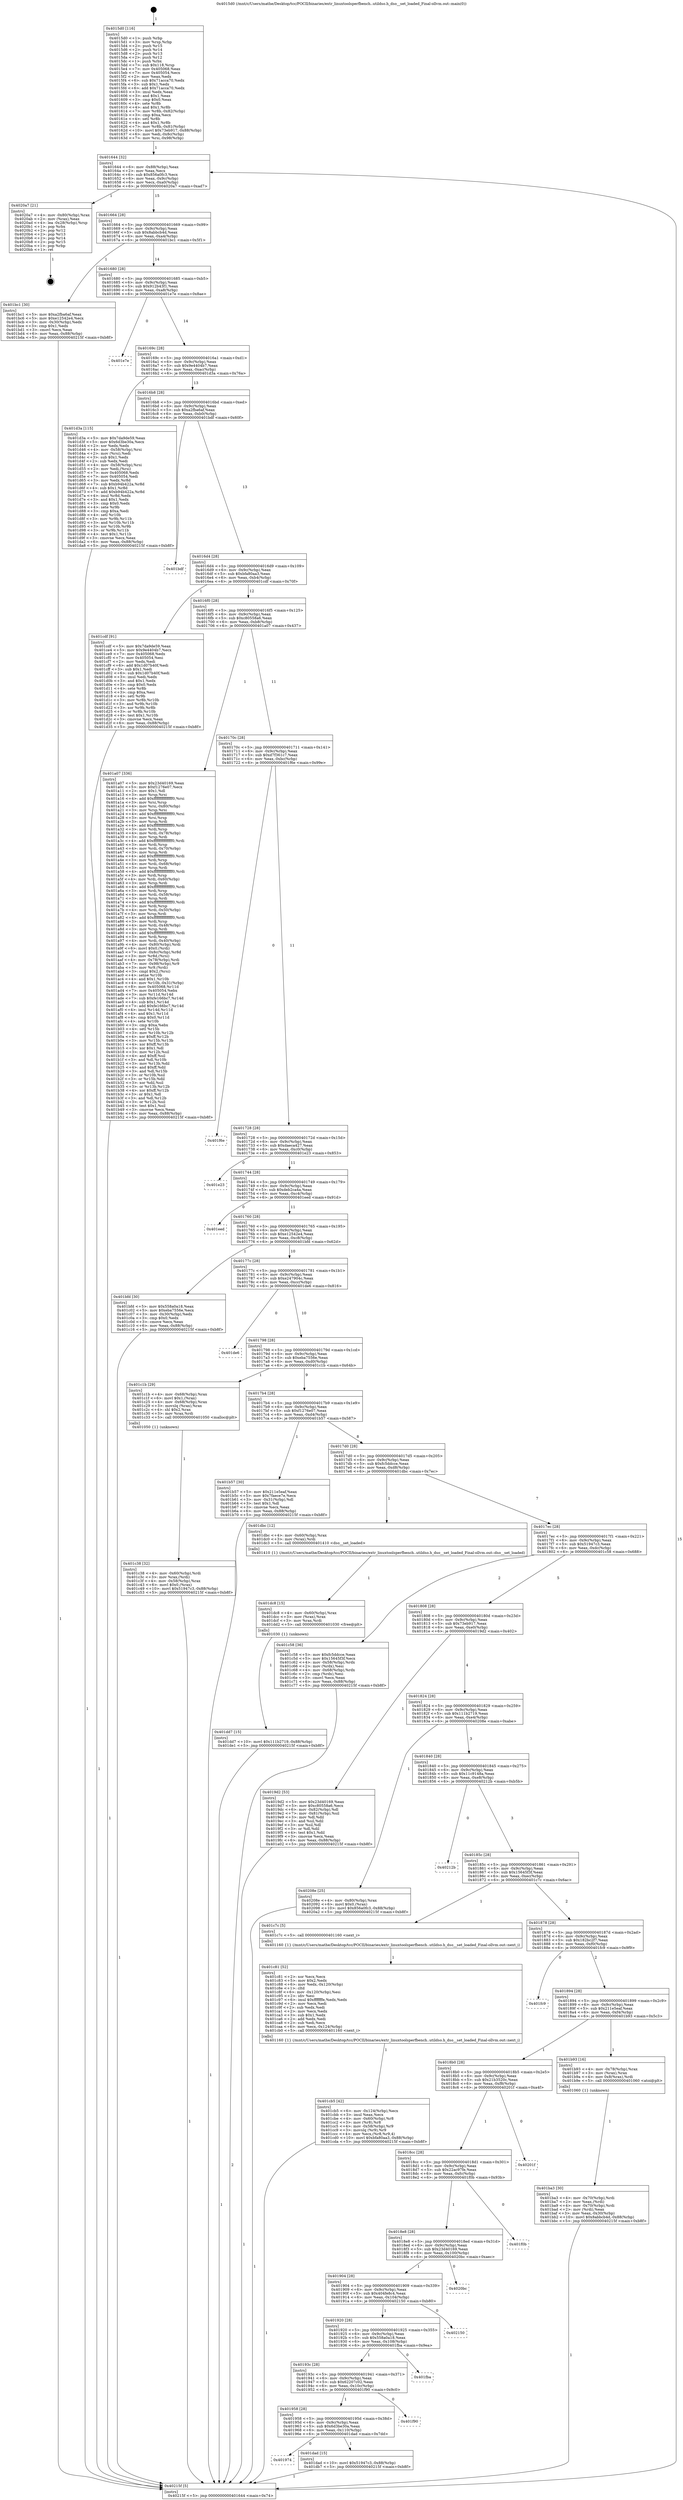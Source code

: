 digraph "0x4015d0" {
  label = "0x4015d0 (/mnt/c/Users/mathe/Desktop/tcc/POCII/binaries/extr_linuxtoolsperfbench..utildso.h_dso__set_loaded_Final-ollvm.out::main(0))"
  labelloc = "t"
  node[shape=record]

  Entry [label="",width=0.3,height=0.3,shape=circle,fillcolor=black,style=filled]
  "0x401644" [label="{
     0x401644 [32]\l
     | [instrs]\l
     &nbsp;&nbsp;0x401644 \<+6\>: mov -0x88(%rbp),%eax\l
     &nbsp;&nbsp;0x40164a \<+2\>: mov %eax,%ecx\l
     &nbsp;&nbsp;0x40164c \<+6\>: sub $0x856a0fc3,%ecx\l
     &nbsp;&nbsp;0x401652 \<+6\>: mov %eax,-0x9c(%rbp)\l
     &nbsp;&nbsp;0x401658 \<+6\>: mov %ecx,-0xa0(%rbp)\l
     &nbsp;&nbsp;0x40165e \<+6\>: je 00000000004020a7 \<main+0xad7\>\l
  }"]
  "0x4020a7" [label="{
     0x4020a7 [21]\l
     | [instrs]\l
     &nbsp;&nbsp;0x4020a7 \<+4\>: mov -0x80(%rbp),%rax\l
     &nbsp;&nbsp;0x4020ab \<+2\>: mov (%rax),%eax\l
     &nbsp;&nbsp;0x4020ad \<+4\>: lea -0x28(%rbp),%rsp\l
     &nbsp;&nbsp;0x4020b1 \<+1\>: pop %rbx\l
     &nbsp;&nbsp;0x4020b2 \<+2\>: pop %r12\l
     &nbsp;&nbsp;0x4020b4 \<+2\>: pop %r13\l
     &nbsp;&nbsp;0x4020b6 \<+2\>: pop %r14\l
     &nbsp;&nbsp;0x4020b8 \<+2\>: pop %r15\l
     &nbsp;&nbsp;0x4020ba \<+1\>: pop %rbp\l
     &nbsp;&nbsp;0x4020bb \<+1\>: ret\l
  }"]
  "0x401664" [label="{
     0x401664 [28]\l
     | [instrs]\l
     &nbsp;&nbsp;0x401664 \<+5\>: jmp 0000000000401669 \<main+0x99\>\l
     &nbsp;&nbsp;0x401669 \<+6\>: mov -0x9c(%rbp),%eax\l
     &nbsp;&nbsp;0x40166f \<+5\>: sub $0x8abbcb4d,%eax\l
     &nbsp;&nbsp;0x401674 \<+6\>: mov %eax,-0xa4(%rbp)\l
     &nbsp;&nbsp;0x40167a \<+6\>: je 0000000000401bc1 \<main+0x5f1\>\l
  }"]
  Exit [label="",width=0.3,height=0.3,shape=circle,fillcolor=black,style=filled,peripheries=2]
  "0x401bc1" [label="{
     0x401bc1 [30]\l
     | [instrs]\l
     &nbsp;&nbsp;0x401bc1 \<+5\>: mov $0xa2fba6af,%eax\l
     &nbsp;&nbsp;0x401bc6 \<+5\>: mov $0xe12542e4,%ecx\l
     &nbsp;&nbsp;0x401bcb \<+3\>: mov -0x30(%rbp),%edx\l
     &nbsp;&nbsp;0x401bce \<+3\>: cmp $0x1,%edx\l
     &nbsp;&nbsp;0x401bd1 \<+3\>: cmovl %ecx,%eax\l
     &nbsp;&nbsp;0x401bd4 \<+6\>: mov %eax,-0x88(%rbp)\l
     &nbsp;&nbsp;0x401bda \<+5\>: jmp 000000000040215f \<main+0xb8f\>\l
  }"]
  "0x401680" [label="{
     0x401680 [28]\l
     | [instrs]\l
     &nbsp;&nbsp;0x401680 \<+5\>: jmp 0000000000401685 \<main+0xb5\>\l
     &nbsp;&nbsp;0x401685 \<+6\>: mov -0x9c(%rbp),%eax\l
     &nbsp;&nbsp;0x40168b \<+5\>: sub $0x912b43f1,%eax\l
     &nbsp;&nbsp;0x401690 \<+6\>: mov %eax,-0xa8(%rbp)\l
     &nbsp;&nbsp;0x401696 \<+6\>: je 0000000000401e7e \<main+0x8ae\>\l
  }"]
  "0x401dd7" [label="{
     0x401dd7 [15]\l
     | [instrs]\l
     &nbsp;&nbsp;0x401dd7 \<+10\>: movl $0x111b2719,-0x88(%rbp)\l
     &nbsp;&nbsp;0x401de1 \<+5\>: jmp 000000000040215f \<main+0xb8f\>\l
  }"]
  "0x401e7e" [label="{
     0x401e7e\l
  }", style=dashed]
  "0x40169c" [label="{
     0x40169c [28]\l
     | [instrs]\l
     &nbsp;&nbsp;0x40169c \<+5\>: jmp 00000000004016a1 \<main+0xd1\>\l
     &nbsp;&nbsp;0x4016a1 \<+6\>: mov -0x9c(%rbp),%eax\l
     &nbsp;&nbsp;0x4016a7 \<+5\>: sub $0x9e4404b7,%eax\l
     &nbsp;&nbsp;0x4016ac \<+6\>: mov %eax,-0xac(%rbp)\l
     &nbsp;&nbsp;0x4016b2 \<+6\>: je 0000000000401d3a \<main+0x76a\>\l
  }"]
  "0x401dc8" [label="{
     0x401dc8 [15]\l
     | [instrs]\l
     &nbsp;&nbsp;0x401dc8 \<+4\>: mov -0x60(%rbp),%rax\l
     &nbsp;&nbsp;0x401dcc \<+3\>: mov (%rax),%rax\l
     &nbsp;&nbsp;0x401dcf \<+3\>: mov %rax,%rdi\l
     &nbsp;&nbsp;0x401dd2 \<+5\>: call 0000000000401030 \<free@plt\>\l
     | [calls]\l
     &nbsp;&nbsp;0x401030 \{1\} (unknown)\l
  }"]
  "0x401d3a" [label="{
     0x401d3a [115]\l
     | [instrs]\l
     &nbsp;&nbsp;0x401d3a \<+5\>: mov $0x7da9de59,%eax\l
     &nbsp;&nbsp;0x401d3f \<+5\>: mov $0x6d3be30a,%ecx\l
     &nbsp;&nbsp;0x401d44 \<+2\>: xor %edx,%edx\l
     &nbsp;&nbsp;0x401d46 \<+4\>: mov -0x58(%rbp),%rsi\l
     &nbsp;&nbsp;0x401d4a \<+2\>: mov (%rsi),%edi\l
     &nbsp;&nbsp;0x401d4c \<+3\>: sub $0x1,%edx\l
     &nbsp;&nbsp;0x401d4f \<+2\>: sub %edx,%edi\l
     &nbsp;&nbsp;0x401d51 \<+4\>: mov -0x58(%rbp),%rsi\l
     &nbsp;&nbsp;0x401d55 \<+2\>: mov %edi,(%rsi)\l
     &nbsp;&nbsp;0x401d57 \<+7\>: mov 0x405068,%edx\l
     &nbsp;&nbsp;0x401d5e \<+7\>: mov 0x405054,%edi\l
     &nbsp;&nbsp;0x401d65 \<+3\>: mov %edx,%r8d\l
     &nbsp;&nbsp;0x401d68 \<+7\>: sub $0xb94b422a,%r8d\l
     &nbsp;&nbsp;0x401d6f \<+4\>: sub $0x1,%r8d\l
     &nbsp;&nbsp;0x401d73 \<+7\>: add $0xb94b422a,%r8d\l
     &nbsp;&nbsp;0x401d7a \<+4\>: imul %r8d,%edx\l
     &nbsp;&nbsp;0x401d7e \<+3\>: and $0x1,%edx\l
     &nbsp;&nbsp;0x401d81 \<+3\>: cmp $0x0,%edx\l
     &nbsp;&nbsp;0x401d84 \<+4\>: sete %r9b\l
     &nbsp;&nbsp;0x401d88 \<+3\>: cmp $0xa,%edi\l
     &nbsp;&nbsp;0x401d8b \<+4\>: setl %r10b\l
     &nbsp;&nbsp;0x401d8f \<+3\>: mov %r9b,%r11b\l
     &nbsp;&nbsp;0x401d92 \<+3\>: and %r10b,%r11b\l
     &nbsp;&nbsp;0x401d95 \<+3\>: xor %r10b,%r9b\l
     &nbsp;&nbsp;0x401d98 \<+3\>: or %r9b,%r11b\l
     &nbsp;&nbsp;0x401d9b \<+4\>: test $0x1,%r11b\l
     &nbsp;&nbsp;0x401d9f \<+3\>: cmovne %ecx,%eax\l
     &nbsp;&nbsp;0x401da2 \<+6\>: mov %eax,-0x88(%rbp)\l
     &nbsp;&nbsp;0x401da8 \<+5\>: jmp 000000000040215f \<main+0xb8f\>\l
  }"]
  "0x4016b8" [label="{
     0x4016b8 [28]\l
     | [instrs]\l
     &nbsp;&nbsp;0x4016b8 \<+5\>: jmp 00000000004016bd \<main+0xed\>\l
     &nbsp;&nbsp;0x4016bd \<+6\>: mov -0x9c(%rbp),%eax\l
     &nbsp;&nbsp;0x4016c3 \<+5\>: sub $0xa2fba6af,%eax\l
     &nbsp;&nbsp;0x4016c8 \<+6\>: mov %eax,-0xb0(%rbp)\l
     &nbsp;&nbsp;0x4016ce \<+6\>: je 0000000000401bdf \<main+0x60f\>\l
  }"]
  "0x401974" [label="{
     0x401974\l
  }", style=dashed]
  "0x401bdf" [label="{
     0x401bdf\l
  }", style=dashed]
  "0x4016d4" [label="{
     0x4016d4 [28]\l
     | [instrs]\l
     &nbsp;&nbsp;0x4016d4 \<+5\>: jmp 00000000004016d9 \<main+0x109\>\l
     &nbsp;&nbsp;0x4016d9 \<+6\>: mov -0x9c(%rbp),%eax\l
     &nbsp;&nbsp;0x4016df \<+5\>: sub $0xbfa80aa3,%eax\l
     &nbsp;&nbsp;0x4016e4 \<+6\>: mov %eax,-0xb4(%rbp)\l
     &nbsp;&nbsp;0x4016ea \<+6\>: je 0000000000401cdf \<main+0x70f\>\l
  }"]
  "0x401dad" [label="{
     0x401dad [15]\l
     | [instrs]\l
     &nbsp;&nbsp;0x401dad \<+10\>: movl $0x51947c3,-0x88(%rbp)\l
     &nbsp;&nbsp;0x401db7 \<+5\>: jmp 000000000040215f \<main+0xb8f\>\l
  }"]
  "0x401cdf" [label="{
     0x401cdf [91]\l
     | [instrs]\l
     &nbsp;&nbsp;0x401cdf \<+5\>: mov $0x7da9de59,%eax\l
     &nbsp;&nbsp;0x401ce4 \<+5\>: mov $0x9e4404b7,%ecx\l
     &nbsp;&nbsp;0x401ce9 \<+7\>: mov 0x405068,%edx\l
     &nbsp;&nbsp;0x401cf0 \<+7\>: mov 0x405054,%esi\l
     &nbsp;&nbsp;0x401cf7 \<+2\>: mov %edx,%edi\l
     &nbsp;&nbsp;0x401cf9 \<+6\>: add $0x1d07b40f,%edi\l
     &nbsp;&nbsp;0x401cff \<+3\>: sub $0x1,%edi\l
     &nbsp;&nbsp;0x401d02 \<+6\>: sub $0x1d07b40f,%edi\l
     &nbsp;&nbsp;0x401d08 \<+3\>: imul %edi,%edx\l
     &nbsp;&nbsp;0x401d0b \<+3\>: and $0x1,%edx\l
     &nbsp;&nbsp;0x401d0e \<+3\>: cmp $0x0,%edx\l
     &nbsp;&nbsp;0x401d11 \<+4\>: sete %r8b\l
     &nbsp;&nbsp;0x401d15 \<+3\>: cmp $0xa,%esi\l
     &nbsp;&nbsp;0x401d18 \<+4\>: setl %r9b\l
     &nbsp;&nbsp;0x401d1c \<+3\>: mov %r8b,%r10b\l
     &nbsp;&nbsp;0x401d1f \<+3\>: and %r9b,%r10b\l
     &nbsp;&nbsp;0x401d22 \<+3\>: xor %r9b,%r8b\l
     &nbsp;&nbsp;0x401d25 \<+3\>: or %r8b,%r10b\l
     &nbsp;&nbsp;0x401d28 \<+4\>: test $0x1,%r10b\l
     &nbsp;&nbsp;0x401d2c \<+3\>: cmovne %ecx,%eax\l
     &nbsp;&nbsp;0x401d2f \<+6\>: mov %eax,-0x88(%rbp)\l
     &nbsp;&nbsp;0x401d35 \<+5\>: jmp 000000000040215f \<main+0xb8f\>\l
  }"]
  "0x4016f0" [label="{
     0x4016f0 [28]\l
     | [instrs]\l
     &nbsp;&nbsp;0x4016f0 \<+5\>: jmp 00000000004016f5 \<main+0x125\>\l
     &nbsp;&nbsp;0x4016f5 \<+6\>: mov -0x9c(%rbp),%eax\l
     &nbsp;&nbsp;0x4016fb \<+5\>: sub $0xc80558a6,%eax\l
     &nbsp;&nbsp;0x401700 \<+6\>: mov %eax,-0xb8(%rbp)\l
     &nbsp;&nbsp;0x401706 \<+6\>: je 0000000000401a07 \<main+0x437\>\l
  }"]
  "0x401958" [label="{
     0x401958 [28]\l
     | [instrs]\l
     &nbsp;&nbsp;0x401958 \<+5\>: jmp 000000000040195d \<main+0x38d\>\l
     &nbsp;&nbsp;0x40195d \<+6\>: mov -0x9c(%rbp),%eax\l
     &nbsp;&nbsp;0x401963 \<+5\>: sub $0x6d3be30a,%eax\l
     &nbsp;&nbsp;0x401968 \<+6\>: mov %eax,-0x110(%rbp)\l
     &nbsp;&nbsp;0x40196e \<+6\>: je 0000000000401dad \<main+0x7dd\>\l
  }"]
  "0x401a07" [label="{
     0x401a07 [336]\l
     | [instrs]\l
     &nbsp;&nbsp;0x401a07 \<+5\>: mov $0x23d40169,%eax\l
     &nbsp;&nbsp;0x401a0c \<+5\>: mov $0xf1276e07,%ecx\l
     &nbsp;&nbsp;0x401a11 \<+2\>: mov $0x1,%dl\l
     &nbsp;&nbsp;0x401a13 \<+3\>: mov %rsp,%rsi\l
     &nbsp;&nbsp;0x401a16 \<+4\>: add $0xfffffffffffffff0,%rsi\l
     &nbsp;&nbsp;0x401a1a \<+3\>: mov %rsi,%rsp\l
     &nbsp;&nbsp;0x401a1d \<+4\>: mov %rsi,-0x80(%rbp)\l
     &nbsp;&nbsp;0x401a21 \<+3\>: mov %rsp,%rsi\l
     &nbsp;&nbsp;0x401a24 \<+4\>: add $0xfffffffffffffff0,%rsi\l
     &nbsp;&nbsp;0x401a28 \<+3\>: mov %rsi,%rsp\l
     &nbsp;&nbsp;0x401a2b \<+3\>: mov %rsp,%rdi\l
     &nbsp;&nbsp;0x401a2e \<+4\>: add $0xfffffffffffffff0,%rdi\l
     &nbsp;&nbsp;0x401a32 \<+3\>: mov %rdi,%rsp\l
     &nbsp;&nbsp;0x401a35 \<+4\>: mov %rdi,-0x78(%rbp)\l
     &nbsp;&nbsp;0x401a39 \<+3\>: mov %rsp,%rdi\l
     &nbsp;&nbsp;0x401a3c \<+4\>: add $0xfffffffffffffff0,%rdi\l
     &nbsp;&nbsp;0x401a40 \<+3\>: mov %rdi,%rsp\l
     &nbsp;&nbsp;0x401a43 \<+4\>: mov %rdi,-0x70(%rbp)\l
     &nbsp;&nbsp;0x401a47 \<+3\>: mov %rsp,%rdi\l
     &nbsp;&nbsp;0x401a4a \<+4\>: add $0xfffffffffffffff0,%rdi\l
     &nbsp;&nbsp;0x401a4e \<+3\>: mov %rdi,%rsp\l
     &nbsp;&nbsp;0x401a51 \<+4\>: mov %rdi,-0x68(%rbp)\l
     &nbsp;&nbsp;0x401a55 \<+3\>: mov %rsp,%rdi\l
     &nbsp;&nbsp;0x401a58 \<+4\>: add $0xfffffffffffffff0,%rdi\l
     &nbsp;&nbsp;0x401a5c \<+3\>: mov %rdi,%rsp\l
     &nbsp;&nbsp;0x401a5f \<+4\>: mov %rdi,-0x60(%rbp)\l
     &nbsp;&nbsp;0x401a63 \<+3\>: mov %rsp,%rdi\l
     &nbsp;&nbsp;0x401a66 \<+4\>: add $0xfffffffffffffff0,%rdi\l
     &nbsp;&nbsp;0x401a6a \<+3\>: mov %rdi,%rsp\l
     &nbsp;&nbsp;0x401a6d \<+4\>: mov %rdi,-0x58(%rbp)\l
     &nbsp;&nbsp;0x401a71 \<+3\>: mov %rsp,%rdi\l
     &nbsp;&nbsp;0x401a74 \<+4\>: add $0xfffffffffffffff0,%rdi\l
     &nbsp;&nbsp;0x401a78 \<+3\>: mov %rdi,%rsp\l
     &nbsp;&nbsp;0x401a7b \<+4\>: mov %rdi,-0x50(%rbp)\l
     &nbsp;&nbsp;0x401a7f \<+3\>: mov %rsp,%rdi\l
     &nbsp;&nbsp;0x401a82 \<+4\>: add $0xfffffffffffffff0,%rdi\l
     &nbsp;&nbsp;0x401a86 \<+3\>: mov %rdi,%rsp\l
     &nbsp;&nbsp;0x401a89 \<+4\>: mov %rdi,-0x48(%rbp)\l
     &nbsp;&nbsp;0x401a8d \<+3\>: mov %rsp,%rdi\l
     &nbsp;&nbsp;0x401a90 \<+4\>: add $0xfffffffffffffff0,%rdi\l
     &nbsp;&nbsp;0x401a94 \<+3\>: mov %rdi,%rsp\l
     &nbsp;&nbsp;0x401a97 \<+4\>: mov %rdi,-0x40(%rbp)\l
     &nbsp;&nbsp;0x401a9b \<+4\>: mov -0x80(%rbp),%rdi\l
     &nbsp;&nbsp;0x401a9f \<+6\>: movl $0x0,(%rdi)\l
     &nbsp;&nbsp;0x401aa5 \<+7\>: mov -0x8c(%rbp),%r8d\l
     &nbsp;&nbsp;0x401aac \<+3\>: mov %r8d,(%rsi)\l
     &nbsp;&nbsp;0x401aaf \<+4\>: mov -0x78(%rbp),%rdi\l
     &nbsp;&nbsp;0x401ab3 \<+7\>: mov -0x98(%rbp),%r9\l
     &nbsp;&nbsp;0x401aba \<+3\>: mov %r9,(%rdi)\l
     &nbsp;&nbsp;0x401abd \<+3\>: cmpl $0x2,(%rsi)\l
     &nbsp;&nbsp;0x401ac0 \<+4\>: setne %r10b\l
     &nbsp;&nbsp;0x401ac4 \<+4\>: and $0x1,%r10b\l
     &nbsp;&nbsp;0x401ac8 \<+4\>: mov %r10b,-0x31(%rbp)\l
     &nbsp;&nbsp;0x401acc \<+8\>: mov 0x405068,%r11d\l
     &nbsp;&nbsp;0x401ad4 \<+7\>: mov 0x405054,%ebx\l
     &nbsp;&nbsp;0x401adb \<+3\>: mov %r11d,%r14d\l
     &nbsp;&nbsp;0x401ade \<+7\>: sub $0xfe166bc7,%r14d\l
     &nbsp;&nbsp;0x401ae5 \<+4\>: sub $0x1,%r14d\l
     &nbsp;&nbsp;0x401ae9 \<+7\>: add $0xfe166bc7,%r14d\l
     &nbsp;&nbsp;0x401af0 \<+4\>: imul %r14d,%r11d\l
     &nbsp;&nbsp;0x401af4 \<+4\>: and $0x1,%r11d\l
     &nbsp;&nbsp;0x401af8 \<+4\>: cmp $0x0,%r11d\l
     &nbsp;&nbsp;0x401afc \<+4\>: sete %r10b\l
     &nbsp;&nbsp;0x401b00 \<+3\>: cmp $0xa,%ebx\l
     &nbsp;&nbsp;0x401b03 \<+4\>: setl %r15b\l
     &nbsp;&nbsp;0x401b07 \<+3\>: mov %r10b,%r12b\l
     &nbsp;&nbsp;0x401b0a \<+4\>: xor $0xff,%r12b\l
     &nbsp;&nbsp;0x401b0e \<+3\>: mov %r15b,%r13b\l
     &nbsp;&nbsp;0x401b11 \<+4\>: xor $0xff,%r13b\l
     &nbsp;&nbsp;0x401b15 \<+3\>: xor $0x1,%dl\l
     &nbsp;&nbsp;0x401b18 \<+3\>: mov %r12b,%sil\l
     &nbsp;&nbsp;0x401b1b \<+4\>: and $0xff,%sil\l
     &nbsp;&nbsp;0x401b1f \<+3\>: and %dl,%r10b\l
     &nbsp;&nbsp;0x401b22 \<+3\>: mov %r13b,%dil\l
     &nbsp;&nbsp;0x401b25 \<+4\>: and $0xff,%dil\l
     &nbsp;&nbsp;0x401b29 \<+3\>: and %dl,%r15b\l
     &nbsp;&nbsp;0x401b2c \<+3\>: or %r10b,%sil\l
     &nbsp;&nbsp;0x401b2f \<+3\>: or %r15b,%dil\l
     &nbsp;&nbsp;0x401b32 \<+3\>: xor %dil,%sil\l
     &nbsp;&nbsp;0x401b35 \<+3\>: or %r13b,%r12b\l
     &nbsp;&nbsp;0x401b38 \<+4\>: xor $0xff,%r12b\l
     &nbsp;&nbsp;0x401b3c \<+3\>: or $0x1,%dl\l
     &nbsp;&nbsp;0x401b3f \<+3\>: and %dl,%r12b\l
     &nbsp;&nbsp;0x401b42 \<+3\>: or %r12b,%sil\l
     &nbsp;&nbsp;0x401b45 \<+4\>: test $0x1,%sil\l
     &nbsp;&nbsp;0x401b49 \<+3\>: cmovne %ecx,%eax\l
     &nbsp;&nbsp;0x401b4c \<+6\>: mov %eax,-0x88(%rbp)\l
     &nbsp;&nbsp;0x401b52 \<+5\>: jmp 000000000040215f \<main+0xb8f\>\l
  }"]
  "0x40170c" [label="{
     0x40170c [28]\l
     | [instrs]\l
     &nbsp;&nbsp;0x40170c \<+5\>: jmp 0000000000401711 \<main+0x141\>\l
     &nbsp;&nbsp;0x401711 \<+6\>: mov -0x9c(%rbp),%eax\l
     &nbsp;&nbsp;0x401717 \<+5\>: sub $0xd7f361c7,%eax\l
     &nbsp;&nbsp;0x40171c \<+6\>: mov %eax,-0xbc(%rbp)\l
     &nbsp;&nbsp;0x401722 \<+6\>: je 0000000000401f6e \<main+0x99e\>\l
  }"]
  "0x401f90" [label="{
     0x401f90\l
  }", style=dashed]
  "0x401f6e" [label="{
     0x401f6e\l
  }", style=dashed]
  "0x401728" [label="{
     0x401728 [28]\l
     | [instrs]\l
     &nbsp;&nbsp;0x401728 \<+5\>: jmp 000000000040172d \<main+0x15d\>\l
     &nbsp;&nbsp;0x40172d \<+6\>: mov -0x9c(%rbp),%eax\l
     &nbsp;&nbsp;0x401733 \<+5\>: sub $0xdaeca427,%eax\l
     &nbsp;&nbsp;0x401738 \<+6\>: mov %eax,-0xc0(%rbp)\l
     &nbsp;&nbsp;0x40173e \<+6\>: je 0000000000401e23 \<main+0x853\>\l
  }"]
  "0x40193c" [label="{
     0x40193c [28]\l
     | [instrs]\l
     &nbsp;&nbsp;0x40193c \<+5\>: jmp 0000000000401941 \<main+0x371\>\l
     &nbsp;&nbsp;0x401941 \<+6\>: mov -0x9c(%rbp),%eax\l
     &nbsp;&nbsp;0x401947 \<+5\>: sub $0x62207c02,%eax\l
     &nbsp;&nbsp;0x40194c \<+6\>: mov %eax,-0x10c(%rbp)\l
     &nbsp;&nbsp;0x401952 \<+6\>: je 0000000000401f90 \<main+0x9c0\>\l
  }"]
  "0x401e23" [label="{
     0x401e23\l
  }", style=dashed]
  "0x401744" [label="{
     0x401744 [28]\l
     | [instrs]\l
     &nbsp;&nbsp;0x401744 \<+5\>: jmp 0000000000401749 \<main+0x179\>\l
     &nbsp;&nbsp;0x401749 \<+6\>: mov -0x9c(%rbp),%eax\l
     &nbsp;&nbsp;0x40174f \<+5\>: sub $0xdeb2ca4a,%eax\l
     &nbsp;&nbsp;0x401754 \<+6\>: mov %eax,-0xc4(%rbp)\l
     &nbsp;&nbsp;0x40175a \<+6\>: je 0000000000401eed \<main+0x91d\>\l
  }"]
  "0x401fba" [label="{
     0x401fba\l
  }", style=dashed]
  "0x401eed" [label="{
     0x401eed\l
  }", style=dashed]
  "0x401760" [label="{
     0x401760 [28]\l
     | [instrs]\l
     &nbsp;&nbsp;0x401760 \<+5\>: jmp 0000000000401765 \<main+0x195\>\l
     &nbsp;&nbsp;0x401765 \<+6\>: mov -0x9c(%rbp),%eax\l
     &nbsp;&nbsp;0x40176b \<+5\>: sub $0xe12542e4,%eax\l
     &nbsp;&nbsp;0x401770 \<+6\>: mov %eax,-0xc8(%rbp)\l
     &nbsp;&nbsp;0x401776 \<+6\>: je 0000000000401bfd \<main+0x62d\>\l
  }"]
  "0x401920" [label="{
     0x401920 [28]\l
     | [instrs]\l
     &nbsp;&nbsp;0x401920 \<+5\>: jmp 0000000000401925 \<main+0x355\>\l
     &nbsp;&nbsp;0x401925 \<+6\>: mov -0x9c(%rbp),%eax\l
     &nbsp;&nbsp;0x40192b \<+5\>: sub $0x558a0a18,%eax\l
     &nbsp;&nbsp;0x401930 \<+6\>: mov %eax,-0x108(%rbp)\l
     &nbsp;&nbsp;0x401936 \<+6\>: je 0000000000401fba \<main+0x9ea\>\l
  }"]
  "0x401bfd" [label="{
     0x401bfd [30]\l
     | [instrs]\l
     &nbsp;&nbsp;0x401bfd \<+5\>: mov $0x558a0a18,%eax\l
     &nbsp;&nbsp;0x401c02 \<+5\>: mov $0xeba7556e,%ecx\l
     &nbsp;&nbsp;0x401c07 \<+3\>: mov -0x30(%rbp),%edx\l
     &nbsp;&nbsp;0x401c0a \<+3\>: cmp $0x0,%edx\l
     &nbsp;&nbsp;0x401c0d \<+3\>: cmove %ecx,%eax\l
     &nbsp;&nbsp;0x401c10 \<+6\>: mov %eax,-0x88(%rbp)\l
     &nbsp;&nbsp;0x401c16 \<+5\>: jmp 000000000040215f \<main+0xb8f\>\l
  }"]
  "0x40177c" [label="{
     0x40177c [28]\l
     | [instrs]\l
     &nbsp;&nbsp;0x40177c \<+5\>: jmp 0000000000401781 \<main+0x1b1\>\l
     &nbsp;&nbsp;0x401781 \<+6\>: mov -0x9c(%rbp),%eax\l
     &nbsp;&nbsp;0x401787 \<+5\>: sub $0xe247904c,%eax\l
     &nbsp;&nbsp;0x40178c \<+6\>: mov %eax,-0xcc(%rbp)\l
     &nbsp;&nbsp;0x401792 \<+6\>: je 0000000000401de6 \<main+0x816\>\l
  }"]
  "0x402150" [label="{
     0x402150\l
  }", style=dashed]
  "0x401de6" [label="{
     0x401de6\l
  }", style=dashed]
  "0x401798" [label="{
     0x401798 [28]\l
     | [instrs]\l
     &nbsp;&nbsp;0x401798 \<+5\>: jmp 000000000040179d \<main+0x1cd\>\l
     &nbsp;&nbsp;0x40179d \<+6\>: mov -0x9c(%rbp),%eax\l
     &nbsp;&nbsp;0x4017a3 \<+5\>: sub $0xeba7556e,%eax\l
     &nbsp;&nbsp;0x4017a8 \<+6\>: mov %eax,-0xd0(%rbp)\l
     &nbsp;&nbsp;0x4017ae \<+6\>: je 0000000000401c1b \<main+0x64b\>\l
  }"]
  "0x401904" [label="{
     0x401904 [28]\l
     | [instrs]\l
     &nbsp;&nbsp;0x401904 \<+5\>: jmp 0000000000401909 \<main+0x339\>\l
     &nbsp;&nbsp;0x401909 \<+6\>: mov -0x9c(%rbp),%eax\l
     &nbsp;&nbsp;0x40190f \<+5\>: sub $0x404fe8c4,%eax\l
     &nbsp;&nbsp;0x401914 \<+6\>: mov %eax,-0x104(%rbp)\l
     &nbsp;&nbsp;0x40191a \<+6\>: je 0000000000402150 \<main+0xb80\>\l
  }"]
  "0x401c1b" [label="{
     0x401c1b [29]\l
     | [instrs]\l
     &nbsp;&nbsp;0x401c1b \<+4\>: mov -0x68(%rbp),%rax\l
     &nbsp;&nbsp;0x401c1f \<+6\>: movl $0x1,(%rax)\l
     &nbsp;&nbsp;0x401c25 \<+4\>: mov -0x68(%rbp),%rax\l
     &nbsp;&nbsp;0x401c29 \<+3\>: movslq (%rax),%rax\l
     &nbsp;&nbsp;0x401c2c \<+4\>: shl $0x2,%rax\l
     &nbsp;&nbsp;0x401c30 \<+3\>: mov %rax,%rdi\l
     &nbsp;&nbsp;0x401c33 \<+5\>: call 0000000000401050 \<malloc@plt\>\l
     | [calls]\l
     &nbsp;&nbsp;0x401050 \{1\} (unknown)\l
  }"]
  "0x4017b4" [label="{
     0x4017b4 [28]\l
     | [instrs]\l
     &nbsp;&nbsp;0x4017b4 \<+5\>: jmp 00000000004017b9 \<main+0x1e9\>\l
     &nbsp;&nbsp;0x4017b9 \<+6\>: mov -0x9c(%rbp),%eax\l
     &nbsp;&nbsp;0x4017bf \<+5\>: sub $0xf1276e07,%eax\l
     &nbsp;&nbsp;0x4017c4 \<+6\>: mov %eax,-0xd4(%rbp)\l
     &nbsp;&nbsp;0x4017ca \<+6\>: je 0000000000401b57 \<main+0x587\>\l
  }"]
  "0x4020bc" [label="{
     0x4020bc\l
  }", style=dashed]
  "0x401b57" [label="{
     0x401b57 [30]\l
     | [instrs]\l
     &nbsp;&nbsp;0x401b57 \<+5\>: mov $0x211e5eaf,%eax\l
     &nbsp;&nbsp;0x401b5c \<+5\>: mov $0x7faece7e,%ecx\l
     &nbsp;&nbsp;0x401b61 \<+3\>: mov -0x31(%rbp),%dl\l
     &nbsp;&nbsp;0x401b64 \<+3\>: test $0x1,%dl\l
     &nbsp;&nbsp;0x401b67 \<+3\>: cmovne %ecx,%eax\l
     &nbsp;&nbsp;0x401b6a \<+6\>: mov %eax,-0x88(%rbp)\l
     &nbsp;&nbsp;0x401b70 \<+5\>: jmp 000000000040215f \<main+0xb8f\>\l
  }"]
  "0x4017d0" [label="{
     0x4017d0 [28]\l
     | [instrs]\l
     &nbsp;&nbsp;0x4017d0 \<+5\>: jmp 00000000004017d5 \<main+0x205\>\l
     &nbsp;&nbsp;0x4017d5 \<+6\>: mov -0x9c(%rbp),%eax\l
     &nbsp;&nbsp;0x4017db \<+5\>: sub $0xfc5ddcce,%eax\l
     &nbsp;&nbsp;0x4017e0 \<+6\>: mov %eax,-0xd8(%rbp)\l
     &nbsp;&nbsp;0x4017e6 \<+6\>: je 0000000000401dbc \<main+0x7ec\>\l
  }"]
  "0x4018e8" [label="{
     0x4018e8 [28]\l
     | [instrs]\l
     &nbsp;&nbsp;0x4018e8 \<+5\>: jmp 00000000004018ed \<main+0x31d\>\l
     &nbsp;&nbsp;0x4018ed \<+6\>: mov -0x9c(%rbp),%eax\l
     &nbsp;&nbsp;0x4018f3 \<+5\>: sub $0x23d40169,%eax\l
     &nbsp;&nbsp;0x4018f8 \<+6\>: mov %eax,-0x100(%rbp)\l
     &nbsp;&nbsp;0x4018fe \<+6\>: je 00000000004020bc \<main+0xaec\>\l
  }"]
  "0x401dbc" [label="{
     0x401dbc [12]\l
     | [instrs]\l
     &nbsp;&nbsp;0x401dbc \<+4\>: mov -0x60(%rbp),%rax\l
     &nbsp;&nbsp;0x401dc0 \<+3\>: mov (%rax),%rdi\l
     &nbsp;&nbsp;0x401dc3 \<+5\>: call 0000000000401410 \<dso__set_loaded\>\l
     | [calls]\l
     &nbsp;&nbsp;0x401410 \{1\} (/mnt/c/Users/mathe/Desktop/tcc/POCII/binaries/extr_linuxtoolsperfbench..utildso.h_dso__set_loaded_Final-ollvm.out::dso__set_loaded)\l
  }"]
  "0x4017ec" [label="{
     0x4017ec [28]\l
     | [instrs]\l
     &nbsp;&nbsp;0x4017ec \<+5\>: jmp 00000000004017f1 \<main+0x221\>\l
     &nbsp;&nbsp;0x4017f1 \<+6\>: mov -0x9c(%rbp),%eax\l
     &nbsp;&nbsp;0x4017f7 \<+5\>: sub $0x51947c3,%eax\l
     &nbsp;&nbsp;0x4017fc \<+6\>: mov %eax,-0xdc(%rbp)\l
     &nbsp;&nbsp;0x401802 \<+6\>: je 0000000000401c58 \<main+0x688\>\l
  }"]
  "0x401f0b" [label="{
     0x401f0b\l
  }", style=dashed]
  "0x401c58" [label="{
     0x401c58 [36]\l
     | [instrs]\l
     &nbsp;&nbsp;0x401c58 \<+5\>: mov $0xfc5ddcce,%eax\l
     &nbsp;&nbsp;0x401c5d \<+5\>: mov $0x15645f3f,%ecx\l
     &nbsp;&nbsp;0x401c62 \<+4\>: mov -0x58(%rbp),%rdx\l
     &nbsp;&nbsp;0x401c66 \<+2\>: mov (%rdx),%esi\l
     &nbsp;&nbsp;0x401c68 \<+4\>: mov -0x68(%rbp),%rdx\l
     &nbsp;&nbsp;0x401c6c \<+2\>: cmp (%rdx),%esi\l
     &nbsp;&nbsp;0x401c6e \<+3\>: cmovl %ecx,%eax\l
     &nbsp;&nbsp;0x401c71 \<+6\>: mov %eax,-0x88(%rbp)\l
     &nbsp;&nbsp;0x401c77 \<+5\>: jmp 000000000040215f \<main+0xb8f\>\l
  }"]
  "0x401808" [label="{
     0x401808 [28]\l
     | [instrs]\l
     &nbsp;&nbsp;0x401808 \<+5\>: jmp 000000000040180d \<main+0x23d\>\l
     &nbsp;&nbsp;0x40180d \<+6\>: mov -0x9c(%rbp),%eax\l
     &nbsp;&nbsp;0x401813 \<+5\>: sub $0x73eb917,%eax\l
     &nbsp;&nbsp;0x401818 \<+6\>: mov %eax,-0xe0(%rbp)\l
     &nbsp;&nbsp;0x40181e \<+6\>: je 00000000004019d2 \<main+0x402\>\l
  }"]
  "0x4018cc" [label="{
     0x4018cc [28]\l
     | [instrs]\l
     &nbsp;&nbsp;0x4018cc \<+5\>: jmp 00000000004018d1 \<main+0x301\>\l
     &nbsp;&nbsp;0x4018d1 \<+6\>: mov -0x9c(%rbp),%eax\l
     &nbsp;&nbsp;0x4018d7 \<+5\>: sub $0x22ac97fe,%eax\l
     &nbsp;&nbsp;0x4018dc \<+6\>: mov %eax,-0xfc(%rbp)\l
     &nbsp;&nbsp;0x4018e2 \<+6\>: je 0000000000401f0b \<main+0x93b\>\l
  }"]
  "0x4019d2" [label="{
     0x4019d2 [53]\l
     | [instrs]\l
     &nbsp;&nbsp;0x4019d2 \<+5\>: mov $0x23d40169,%eax\l
     &nbsp;&nbsp;0x4019d7 \<+5\>: mov $0xc80558a6,%ecx\l
     &nbsp;&nbsp;0x4019dc \<+6\>: mov -0x82(%rbp),%dl\l
     &nbsp;&nbsp;0x4019e2 \<+7\>: mov -0x81(%rbp),%sil\l
     &nbsp;&nbsp;0x4019e9 \<+3\>: mov %dl,%dil\l
     &nbsp;&nbsp;0x4019ec \<+3\>: and %sil,%dil\l
     &nbsp;&nbsp;0x4019ef \<+3\>: xor %sil,%dl\l
     &nbsp;&nbsp;0x4019f2 \<+3\>: or %dl,%dil\l
     &nbsp;&nbsp;0x4019f5 \<+4\>: test $0x1,%dil\l
     &nbsp;&nbsp;0x4019f9 \<+3\>: cmovne %ecx,%eax\l
     &nbsp;&nbsp;0x4019fc \<+6\>: mov %eax,-0x88(%rbp)\l
     &nbsp;&nbsp;0x401a02 \<+5\>: jmp 000000000040215f \<main+0xb8f\>\l
  }"]
  "0x401824" [label="{
     0x401824 [28]\l
     | [instrs]\l
     &nbsp;&nbsp;0x401824 \<+5\>: jmp 0000000000401829 \<main+0x259\>\l
     &nbsp;&nbsp;0x401829 \<+6\>: mov -0x9c(%rbp),%eax\l
     &nbsp;&nbsp;0x40182f \<+5\>: sub $0x111b2719,%eax\l
     &nbsp;&nbsp;0x401834 \<+6\>: mov %eax,-0xe4(%rbp)\l
     &nbsp;&nbsp;0x40183a \<+6\>: je 000000000040208e \<main+0xabe\>\l
  }"]
  "0x40215f" [label="{
     0x40215f [5]\l
     | [instrs]\l
     &nbsp;&nbsp;0x40215f \<+5\>: jmp 0000000000401644 \<main+0x74\>\l
  }"]
  "0x4015d0" [label="{
     0x4015d0 [116]\l
     | [instrs]\l
     &nbsp;&nbsp;0x4015d0 \<+1\>: push %rbp\l
     &nbsp;&nbsp;0x4015d1 \<+3\>: mov %rsp,%rbp\l
     &nbsp;&nbsp;0x4015d4 \<+2\>: push %r15\l
     &nbsp;&nbsp;0x4015d6 \<+2\>: push %r14\l
     &nbsp;&nbsp;0x4015d8 \<+2\>: push %r13\l
     &nbsp;&nbsp;0x4015da \<+2\>: push %r12\l
     &nbsp;&nbsp;0x4015dc \<+1\>: push %rbx\l
     &nbsp;&nbsp;0x4015dd \<+7\>: sub $0x118,%rsp\l
     &nbsp;&nbsp;0x4015e4 \<+7\>: mov 0x405068,%eax\l
     &nbsp;&nbsp;0x4015eb \<+7\>: mov 0x405054,%ecx\l
     &nbsp;&nbsp;0x4015f2 \<+2\>: mov %eax,%edx\l
     &nbsp;&nbsp;0x4015f4 \<+6\>: sub $0x71acca70,%edx\l
     &nbsp;&nbsp;0x4015fa \<+3\>: sub $0x1,%edx\l
     &nbsp;&nbsp;0x4015fd \<+6\>: add $0x71acca70,%edx\l
     &nbsp;&nbsp;0x401603 \<+3\>: imul %edx,%eax\l
     &nbsp;&nbsp;0x401606 \<+3\>: and $0x1,%eax\l
     &nbsp;&nbsp;0x401609 \<+3\>: cmp $0x0,%eax\l
     &nbsp;&nbsp;0x40160c \<+4\>: sete %r8b\l
     &nbsp;&nbsp;0x401610 \<+4\>: and $0x1,%r8b\l
     &nbsp;&nbsp;0x401614 \<+7\>: mov %r8b,-0x82(%rbp)\l
     &nbsp;&nbsp;0x40161b \<+3\>: cmp $0xa,%ecx\l
     &nbsp;&nbsp;0x40161e \<+4\>: setl %r8b\l
     &nbsp;&nbsp;0x401622 \<+4\>: and $0x1,%r8b\l
     &nbsp;&nbsp;0x401626 \<+7\>: mov %r8b,-0x81(%rbp)\l
     &nbsp;&nbsp;0x40162d \<+10\>: movl $0x73eb917,-0x88(%rbp)\l
     &nbsp;&nbsp;0x401637 \<+6\>: mov %edi,-0x8c(%rbp)\l
     &nbsp;&nbsp;0x40163d \<+7\>: mov %rsi,-0x98(%rbp)\l
  }"]
  "0x40201f" [label="{
     0x40201f\l
  }", style=dashed]
  "0x401cb5" [label="{
     0x401cb5 [42]\l
     | [instrs]\l
     &nbsp;&nbsp;0x401cb5 \<+6\>: mov -0x124(%rbp),%ecx\l
     &nbsp;&nbsp;0x401cbb \<+3\>: imul %eax,%ecx\l
     &nbsp;&nbsp;0x401cbe \<+4\>: mov -0x60(%rbp),%r8\l
     &nbsp;&nbsp;0x401cc2 \<+3\>: mov (%r8),%r8\l
     &nbsp;&nbsp;0x401cc5 \<+4\>: mov -0x58(%rbp),%r9\l
     &nbsp;&nbsp;0x401cc9 \<+3\>: movslq (%r9),%r9\l
     &nbsp;&nbsp;0x401ccc \<+4\>: mov %ecx,(%r8,%r9,4)\l
     &nbsp;&nbsp;0x401cd0 \<+10\>: movl $0xbfa80aa3,-0x88(%rbp)\l
     &nbsp;&nbsp;0x401cda \<+5\>: jmp 000000000040215f \<main+0xb8f\>\l
  }"]
  "0x40208e" [label="{
     0x40208e [25]\l
     | [instrs]\l
     &nbsp;&nbsp;0x40208e \<+4\>: mov -0x80(%rbp),%rax\l
     &nbsp;&nbsp;0x402092 \<+6\>: movl $0x0,(%rax)\l
     &nbsp;&nbsp;0x402098 \<+10\>: movl $0x856a0fc3,-0x88(%rbp)\l
     &nbsp;&nbsp;0x4020a2 \<+5\>: jmp 000000000040215f \<main+0xb8f\>\l
  }"]
  "0x401840" [label="{
     0x401840 [28]\l
     | [instrs]\l
     &nbsp;&nbsp;0x401840 \<+5\>: jmp 0000000000401845 \<main+0x275\>\l
     &nbsp;&nbsp;0x401845 \<+6\>: mov -0x9c(%rbp),%eax\l
     &nbsp;&nbsp;0x40184b \<+5\>: sub $0x11c9148a,%eax\l
     &nbsp;&nbsp;0x401850 \<+6\>: mov %eax,-0xe8(%rbp)\l
     &nbsp;&nbsp;0x401856 \<+6\>: je 000000000040212b \<main+0xb5b\>\l
  }"]
  "0x401c81" [label="{
     0x401c81 [52]\l
     | [instrs]\l
     &nbsp;&nbsp;0x401c81 \<+2\>: xor %ecx,%ecx\l
     &nbsp;&nbsp;0x401c83 \<+5\>: mov $0x2,%edx\l
     &nbsp;&nbsp;0x401c88 \<+6\>: mov %edx,-0x120(%rbp)\l
     &nbsp;&nbsp;0x401c8e \<+1\>: cltd\l
     &nbsp;&nbsp;0x401c8f \<+6\>: mov -0x120(%rbp),%esi\l
     &nbsp;&nbsp;0x401c95 \<+2\>: idiv %esi\l
     &nbsp;&nbsp;0x401c97 \<+6\>: imul $0xfffffffe,%edx,%edx\l
     &nbsp;&nbsp;0x401c9d \<+2\>: mov %ecx,%edi\l
     &nbsp;&nbsp;0x401c9f \<+2\>: sub %edx,%edi\l
     &nbsp;&nbsp;0x401ca1 \<+2\>: mov %ecx,%edx\l
     &nbsp;&nbsp;0x401ca3 \<+3\>: sub $0x1,%edx\l
     &nbsp;&nbsp;0x401ca6 \<+2\>: add %edx,%edi\l
     &nbsp;&nbsp;0x401ca8 \<+2\>: sub %edi,%ecx\l
     &nbsp;&nbsp;0x401caa \<+6\>: mov %ecx,-0x124(%rbp)\l
     &nbsp;&nbsp;0x401cb0 \<+5\>: call 0000000000401160 \<next_i\>\l
     | [calls]\l
     &nbsp;&nbsp;0x401160 \{1\} (/mnt/c/Users/mathe/Desktop/tcc/POCII/binaries/extr_linuxtoolsperfbench..utildso.h_dso__set_loaded_Final-ollvm.out::next_i)\l
  }"]
  "0x40212b" [label="{
     0x40212b\l
  }", style=dashed]
  "0x40185c" [label="{
     0x40185c [28]\l
     | [instrs]\l
     &nbsp;&nbsp;0x40185c \<+5\>: jmp 0000000000401861 \<main+0x291\>\l
     &nbsp;&nbsp;0x401861 \<+6\>: mov -0x9c(%rbp),%eax\l
     &nbsp;&nbsp;0x401867 \<+5\>: sub $0x15645f3f,%eax\l
     &nbsp;&nbsp;0x40186c \<+6\>: mov %eax,-0xec(%rbp)\l
     &nbsp;&nbsp;0x401872 \<+6\>: je 0000000000401c7c \<main+0x6ac\>\l
  }"]
  "0x401c38" [label="{
     0x401c38 [32]\l
     | [instrs]\l
     &nbsp;&nbsp;0x401c38 \<+4\>: mov -0x60(%rbp),%rdi\l
     &nbsp;&nbsp;0x401c3c \<+3\>: mov %rax,(%rdi)\l
     &nbsp;&nbsp;0x401c3f \<+4\>: mov -0x58(%rbp),%rax\l
     &nbsp;&nbsp;0x401c43 \<+6\>: movl $0x0,(%rax)\l
     &nbsp;&nbsp;0x401c49 \<+10\>: movl $0x51947c3,-0x88(%rbp)\l
     &nbsp;&nbsp;0x401c53 \<+5\>: jmp 000000000040215f \<main+0xb8f\>\l
  }"]
  "0x401c7c" [label="{
     0x401c7c [5]\l
     | [instrs]\l
     &nbsp;&nbsp;0x401c7c \<+5\>: call 0000000000401160 \<next_i\>\l
     | [calls]\l
     &nbsp;&nbsp;0x401160 \{1\} (/mnt/c/Users/mathe/Desktop/tcc/POCII/binaries/extr_linuxtoolsperfbench..utildso.h_dso__set_loaded_Final-ollvm.out::next_i)\l
  }"]
  "0x401878" [label="{
     0x401878 [28]\l
     | [instrs]\l
     &nbsp;&nbsp;0x401878 \<+5\>: jmp 000000000040187d \<main+0x2ad\>\l
     &nbsp;&nbsp;0x40187d \<+6\>: mov -0x9c(%rbp),%eax\l
     &nbsp;&nbsp;0x401883 \<+5\>: sub $0x182bc2f7,%eax\l
     &nbsp;&nbsp;0x401888 \<+6\>: mov %eax,-0xf0(%rbp)\l
     &nbsp;&nbsp;0x40188e \<+6\>: je 0000000000401fc9 \<main+0x9f9\>\l
  }"]
  "0x401ba3" [label="{
     0x401ba3 [30]\l
     | [instrs]\l
     &nbsp;&nbsp;0x401ba3 \<+4\>: mov -0x70(%rbp),%rdi\l
     &nbsp;&nbsp;0x401ba7 \<+2\>: mov %eax,(%rdi)\l
     &nbsp;&nbsp;0x401ba9 \<+4\>: mov -0x70(%rbp),%rdi\l
     &nbsp;&nbsp;0x401bad \<+2\>: mov (%rdi),%eax\l
     &nbsp;&nbsp;0x401baf \<+3\>: mov %eax,-0x30(%rbp)\l
     &nbsp;&nbsp;0x401bb2 \<+10\>: movl $0x8abbcb4d,-0x88(%rbp)\l
     &nbsp;&nbsp;0x401bbc \<+5\>: jmp 000000000040215f \<main+0xb8f\>\l
  }"]
  "0x401fc9" [label="{
     0x401fc9\l
  }", style=dashed]
  "0x401894" [label="{
     0x401894 [28]\l
     | [instrs]\l
     &nbsp;&nbsp;0x401894 \<+5\>: jmp 0000000000401899 \<main+0x2c9\>\l
     &nbsp;&nbsp;0x401899 \<+6\>: mov -0x9c(%rbp),%eax\l
     &nbsp;&nbsp;0x40189f \<+5\>: sub $0x211e5eaf,%eax\l
     &nbsp;&nbsp;0x4018a4 \<+6\>: mov %eax,-0xf4(%rbp)\l
     &nbsp;&nbsp;0x4018aa \<+6\>: je 0000000000401b93 \<main+0x5c3\>\l
  }"]
  "0x4018b0" [label="{
     0x4018b0 [28]\l
     | [instrs]\l
     &nbsp;&nbsp;0x4018b0 \<+5\>: jmp 00000000004018b5 \<main+0x2e5\>\l
     &nbsp;&nbsp;0x4018b5 \<+6\>: mov -0x9c(%rbp),%eax\l
     &nbsp;&nbsp;0x4018bb \<+5\>: sub $0x21b3520c,%eax\l
     &nbsp;&nbsp;0x4018c0 \<+6\>: mov %eax,-0xf8(%rbp)\l
     &nbsp;&nbsp;0x4018c6 \<+6\>: je 000000000040201f \<main+0xa4f\>\l
  }"]
  "0x401b93" [label="{
     0x401b93 [16]\l
     | [instrs]\l
     &nbsp;&nbsp;0x401b93 \<+4\>: mov -0x78(%rbp),%rax\l
     &nbsp;&nbsp;0x401b97 \<+3\>: mov (%rax),%rax\l
     &nbsp;&nbsp;0x401b9a \<+4\>: mov 0x8(%rax),%rdi\l
     &nbsp;&nbsp;0x401b9e \<+5\>: call 0000000000401060 \<atoi@plt\>\l
     | [calls]\l
     &nbsp;&nbsp;0x401060 \{1\} (unknown)\l
  }"]
  Entry -> "0x4015d0" [label=" 1"]
  "0x401644" -> "0x4020a7" [label=" 1"]
  "0x401644" -> "0x401664" [label=" 15"]
  "0x4020a7" -> Exit [label=" 1"]
  "0x401664" -> "0x401bc1" [label=" 1"]
  "0x401664" -> "0x401680" [label=" 14"]
  "0x40208e" -> "0x40215f" [label=" 1"]
  "0x401680" -> "0x401e7e" [label=" 0"]
  "0x401680" -> "0x40169c" [label=" 14"]
  "0x401dd7" -> "0x40215f" [label=" 1"]
  "0x40169c" -> "0x401d3a" [label=" 1"]
  "0x40169c" -> "0x4016b8" [label=" 13"]
  "0x401dc8" -> "0x401dd7" [label=" 1"]
  "0x4016b8" -> "0x401bdf" [label=" 0"]
  "0x4016b8" -> "0x4016d4" [label=" 13"]
  "0x401dbc" -> "0x401dc8" [label=" 1"]
  "0x4016d4" -> "0x401cdf" [label=" 1"]
  "0x4016d4" -> "0x4016f0" [label=" 12"]
  "0x401dad" -> "0x40215f" [label=" 1"]
  "0x4016f0" -> "0x401a07" [label=" 1"]
  "0x4016f0" -> "0x40170c" [label=" 11"]
  "0x401958" -> "0x401dad" [label=" 1"]
  "0x40170c" -> "0x401f6e" [label=" 0"]
  "0x40170c" -> "0x401728" [label=" 11"]
  "0x401958" -> "0x401974" [label=" 0"]
  "0x401728" -> "0x401e23" [label=" 0"]
  "0x401728" -> "0x401744" [label=" 11"]
  "0x40193c" -> "0x401f90" [label=" 0"]
  "0x401744" -> "0x401eed" [label=" 0"]
  "0x401744" -> "0x401760" [label=" 11"]
  "0x40193c" -> "0x401958" [label=" 1"]
  "0x401760" -> "0x401bfd" [label=" 1"]
  "0x401760" -> "0x40177c" [label=" 10"]
  "0x401920" -> "0x401fba" [label=" 0"]
  "0x40177c" -> "0x401de6" [label=" 0"]
  "0x40177c" -> "0x401798" [label=" 10"]
  "0x401920" -> "0x40193c" [label=" 1"]
  "0x401798" -> "0x401c1b" [label=" 1"]
  "0x401798" -> "0x4017b4" [label=" 9"]
  "0x401904" -> "0x402150" [label=" 0"]
  "0x4017b4" -> "0x401b57" [label=" 1"]
  "0x4017b4" -> "0x4017d0" [label=" 8"]
  "0x401904" -> "0x401920" [label=" 1"]
  "0x4017d0" -> "0x401dbc" [label=" 1"]
  "0x4017d0" -> "0x4017ec" [label=" 7"]
  "0x4018e8" -> "0x4020bc" [label=" 0"]
  "0x4017ec" -> "0x401c58" [label=" 2"]
  "0x4017ec" -> "0x401808" [label=" 5"]
  "0x4018e8" -> "0x401904" [label=" 1"]
  "0x401808" -> "0x4019d2" [label=" 1"]
  "0x401808" -> "0x401824" [label=" 4"]
  "0x4019d2" -> "0x40215f" [label=" 1"]
  "0x4015d0" -> "0x401644" [label=" 1"]
  "0x40215f" -> "0x401644" [label=" 15"]
  "0x4018cc" -> "0x401f0b" [label=" 0"]
  "0x401a07" -> "0x40215f" [label=" 1"]
  "0x401b57" -> "0x40215f" [label=" 1"]
  "0x4018cc" -> "0x4018e8" [label=" 1"]
  "0x401824" -> "0x40208e" [label=" 1"]
  "0x401824" -> "0x401840" [label=" 3"]
  "0x4018b0" -> "0x40201f" [label=" 0"]
  "0x401840" -> "0x40212b" [label=" 0"]
  "0x401840" -> "0x40185c" [label=" 3"]
  "0x4018b0" -> "0x4018cc" [label=" 1"]
  "0x40185c" -> "0x401c7c" [label=" 1"]
  "0x40185c" -> "0x401878" [label=" 2"]
  "0x401d3a" -> "0x40215f" [label=" 1"]
  "0x401878" -> "0x401fc9" [label=" 0"]
  "0x401878" -> "0x401894" [label=" 2"]
  "0x401cdf" -> "0x40215f" [label=" 1"]
  "0x401894" -> "0x401b93" [label=" 1"]
  "0x401894" -> "0x4018b0" [label=" 1"]
  "0x401b93" -> "0x401ba3" [label=" 1"]
  "0x401ba3" -> "0x40215f" [label=" 1"]
  "0x401bc1" -> "0x40215f" [label=" 1"]
  "0x401bfd" -> "0x40215f" [label=" 1"]
  "0x401c1b" -> "0x401c38" [label=" 1"]
  "0x401c38" -> "0x40215f" [label=" 1"]
  "0x401c58" -> "0x40215f" [label=" 2"]
  "0x401c7c" -> "0x401c81" [label=" 1"]
  "0x401c81" -> "0x401cb5" [label=" 1"]
  "0x401cb5" -> "0x40215f" [label=" 1"]
}
